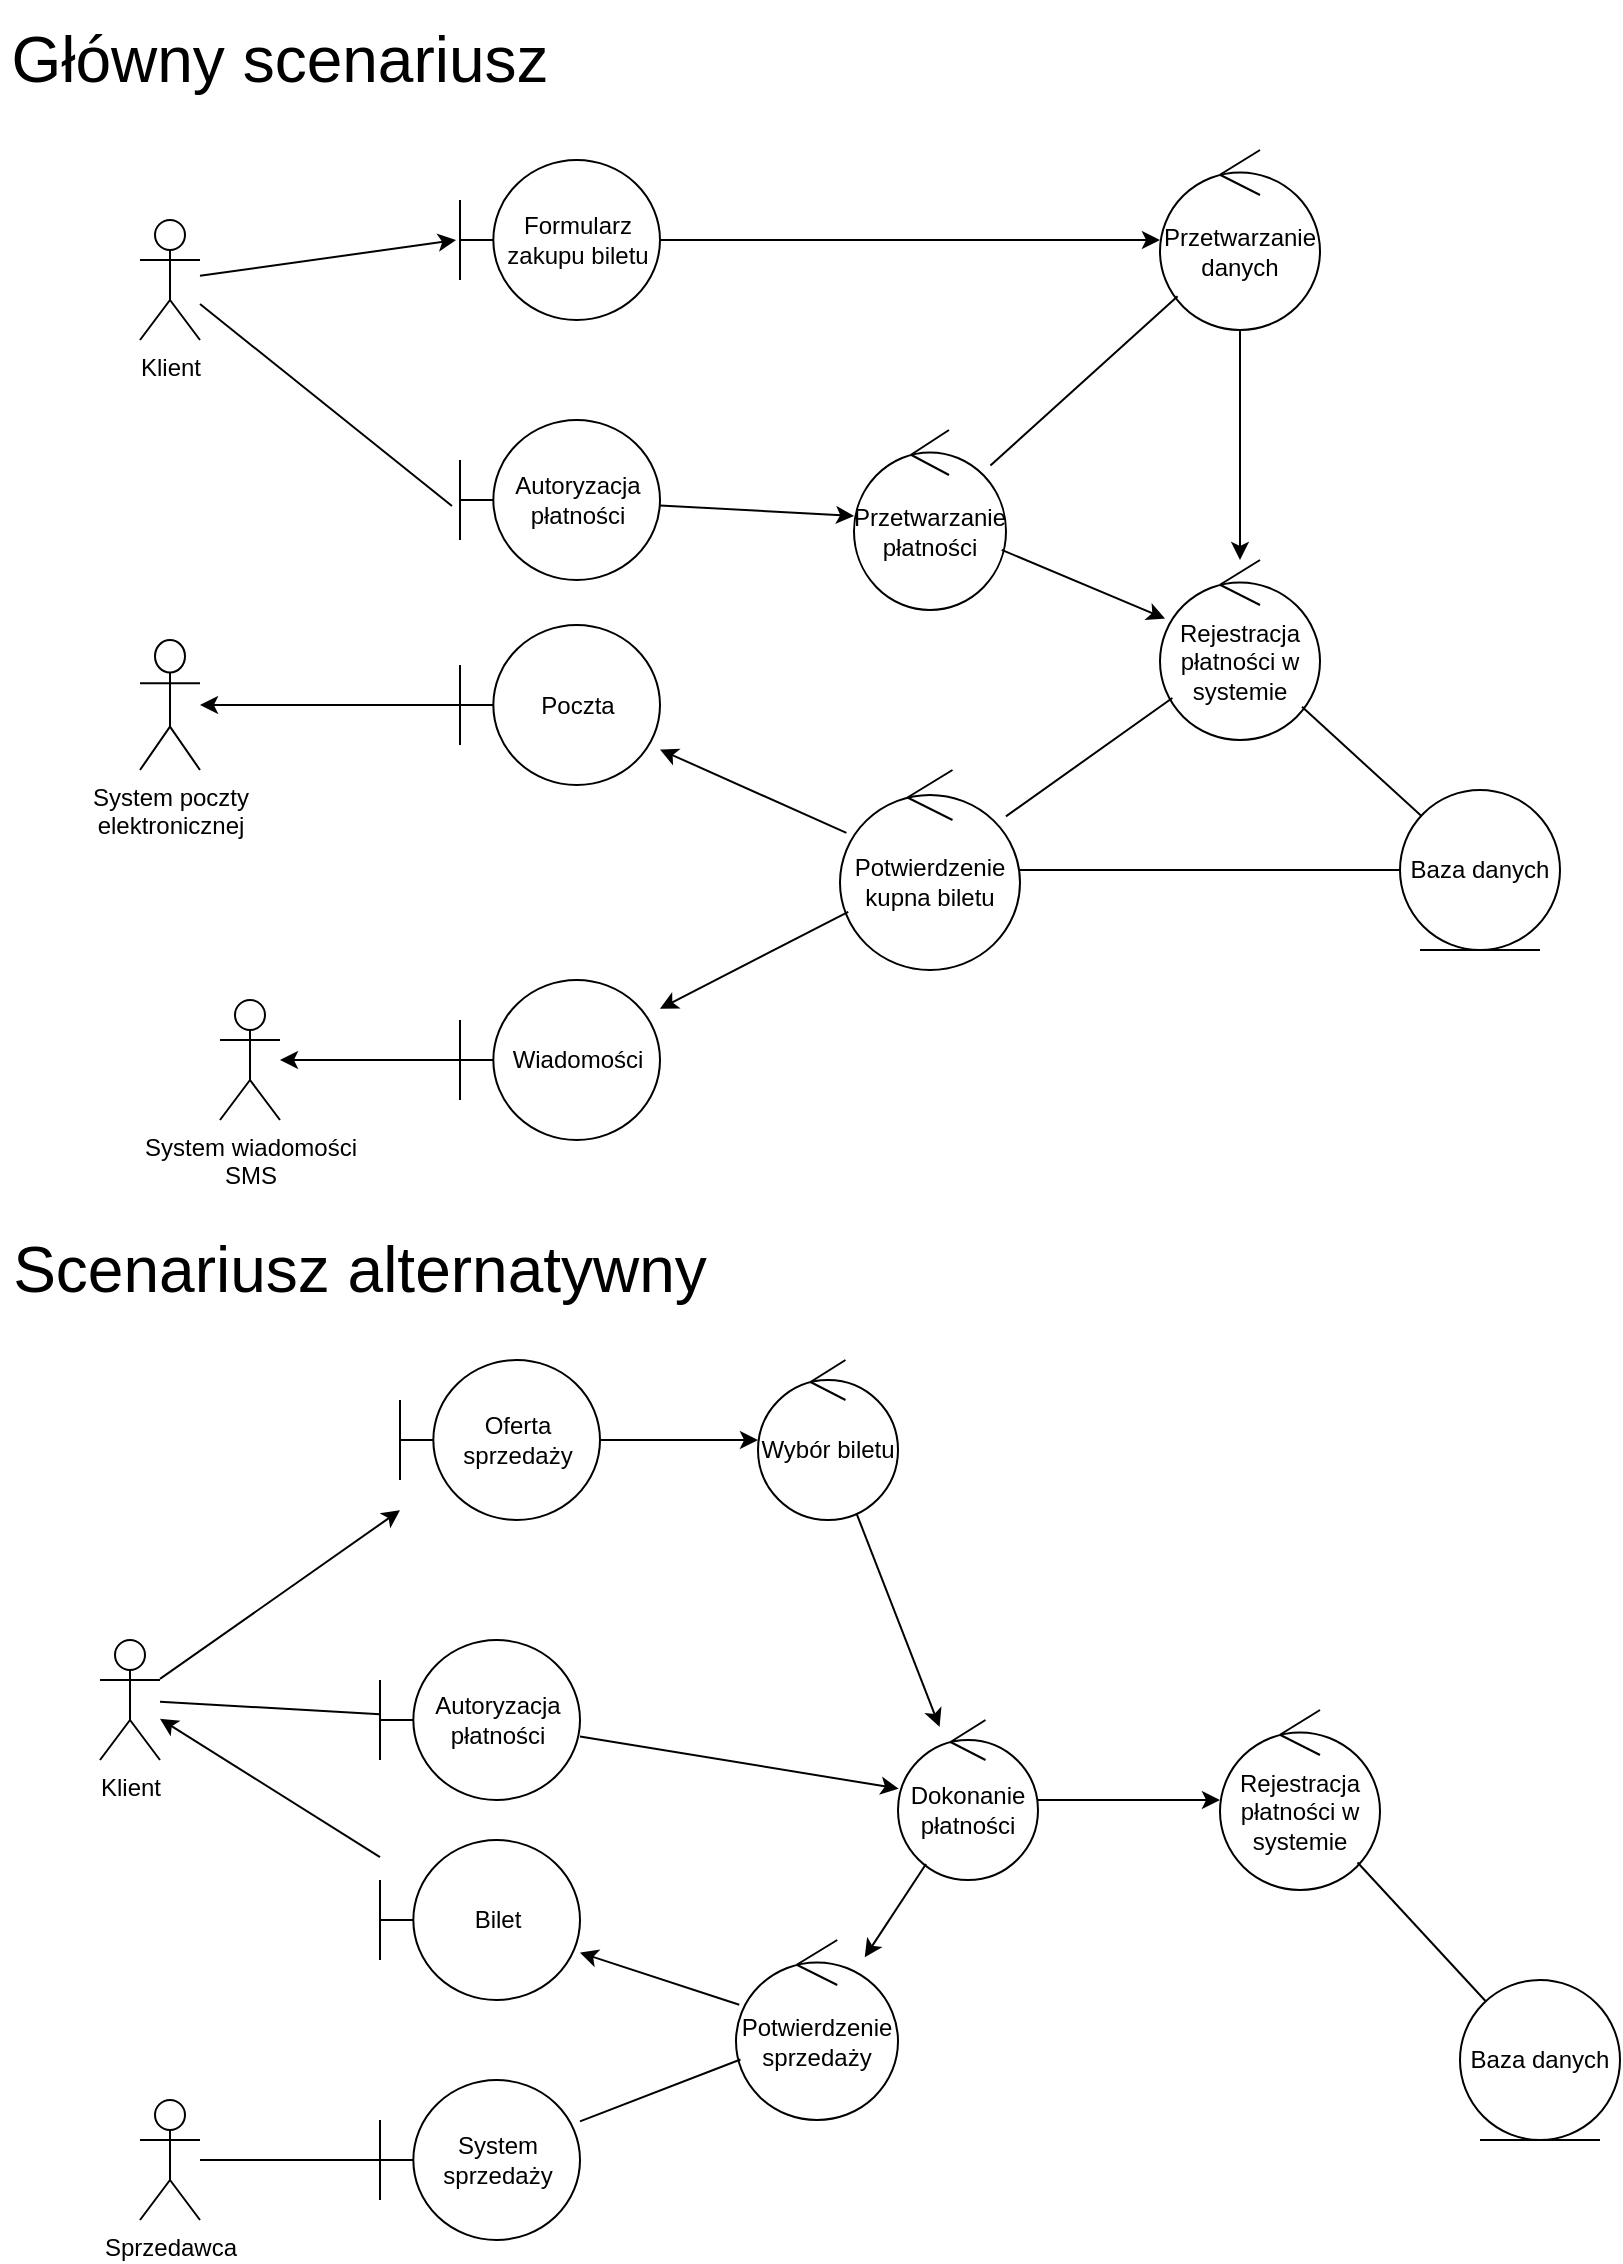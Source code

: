 <mxfile version="26.1.3">
  <diagram name="Strona-1" id="rb4fvR4Zoptl1zjFdbuk">
    <mxGraphModel dx="1687" dy="878" grid="1" gridSize="10" guides="1" tooltips="1" connect="1" arrows="1" fold="1" page="1" pageScale="1" pageWidth="827" pageHeight="1169" math="0" shadow="0">
      <root>
        <mxCell id="0" />
        <mxCell id="1" parent="0" />
        <mxCell id="RtdFdGeEv9-8zjRsHrd_-1" value="Klient" style="shape=umlActor;verticalLabelPosition=bottom;verticalAlign=top;html=1;outlineConnect=0;" vertex="1" parent="1">
          <mxGeometry x="70" y="110" width="30" height="60" as="geometry" />
        </mxCell>
        <mxCell id="RtdFdGeEv9-8zjRsHrd_-3" value="Formularz zakupu biletu" style="shape=umlBoundary;whiteSpace=wrap;html=1;" vertex="1" parent="1">
          <mxGeometry x="230" y="80" width="100" height="80" as="geometry" />
        </mxCell>
        <mxCell id="RtdFdGeEv9-8zjRsHrd_-4" value="Przetwarzanie danych" style="ellipse;shape=umlControl;whiteSpace=wrap;html=1;" vertex="1" parent="1">
          <mxGeometry x="580" y="75" width="80" height="90" as="geometry" />
        </mxCell>
        <mxCell id="RtdFdGeEv9-8zjRsHrd_-5" value="Przetwarzanie płatności" style="ellipse;shape=umlControl;whiteSpace=wrap;html=1;" vertex="1" parent="1">
          <mxGeometry x="427" y="215" width="76" height="90" as="geometry" />
        </mxCell>
        <mxCell id="RtdFdGeEv9-8zjRsHrd_-6" value="Autoryzacja płatności" style="shape=umlBoundary;whiteSpace=wrap;html=1;" vertex="1" parent="1">
          <mxGeometry x="230" y="210" width="100" height="80" as="geometry" />
        </mxCell>
        <mxCell id="RtdFdGeEv9-8zjRsHrd_-7" value="Rejestracja płatności w systemie" style="ellipse;shape=umlControl;whiteSpace=wrap;html=1;" vertex="1" parent="1">
          <mxGeometry x="580" y="280" width="80" height="90" as="geometry" />
        </mxCell>
        <mxCell id="RtdFdGeEv9-8zjRsHrd_-8" value="Baza danych" style="ellipse;shape=umlEntity;whiteSpace=wrap;html=1;" vertex="1" parent="1">
          <mxGeometry x="700" y="395" width="80" height="80" as="geometry" />
        </mxCell>
        <mxCell id="RtdFdGeEv9-8zjRsHrd_-9" value="System poczty&lt;div&gt;elektronicznej&lt;/div&gt;" style="shape=umlActor;verticalLabelPosition=bottom;verticalAlign=top;html=1;" vertex="1" parent="1">
          <mxGeometry x="70" y="320" width="30" height="65" as="geometry" />
        </mxCell>
        <mxCell id="RtdFdGeEv9-8zjRsHrd_-10" value="Poczta" style="shape=umlBoundary;whiteSpace=wrap;html=1;" vertex="1" parent="1">
          <mxGeometry x="230" y="312.5" width="100" height="80" as="geometry" />
        </mxCell>
        <mxCell id="RtdFdGeEv9-8zjRsHrd_-12" value="Potwierdzenie kupna biletu" style="ellipse;shape=umlControl;whiteSpace=wrap;html=1;" vertex="1" parent="1">
          <mxGeometry x="420" y="385" width="90" height="100" as="geometry" />
        </mxCell>
        <mxCell id="RtdFdGeEv9-8zjRsHrd_-20" value="" style="endArrow=none;html=1;rounded=0;exitX=-0.04;exitY=0.538;exitDx=0;exitDy=0;exitPerimeter=0;" edge="1" parent="1" source="RtdFdGeEv9-8zjRsHrd_-6" target="RtdFdGeEv9-8zjRsHrd_-1">
          <mxGeometry width="50" height="50" relative="1" as="geometry">
            <mxPoint x="390" y="400" as="sourcePoint" />
            <mxPoint x="440" y="350" as="targetPoint" />
          </mxGeometry>
        </mxCell>
        <mxCell id="RtdFdGeEv9-8zjRsHrd_-21" value="System wiadomości&lt;div&gt;SMS&lt;/div&gt;" style="shape=umlActor;verticalLabelPosition=bottom;verticalAlign=top;html=1;outlineConnect=0;" vertex="1" parent="1">
          <mxGeometry x="110" y="500" width="30" height="60" as="geometry" />
        </mxCell>
        <mxCell id="RtdFdGeEv9-8zjRsHrd_-22" value="Wiadomości" style="shape=umlBoundary;whiteSpace=wrap;html=1;" vertex="1" parent="1">
          <mxGeometry x="230" y="490" width="100" height="80" as="geometry" />
        </mxCell>
        <mxCell id="RtdFdGeEv9-8zjRsHrd_-25" value="" style="endArrow=classic;html=1;rounded=0;entryX=-0.02;entryY=0.5;entryDx=0;entryDy=0;entryPerimeter=0;" edge="1" parent="1" source="RtdFdGeEv9-8zjRsHrd_-1" target="RtdFdGeEv9-8zjRsHrd_-3">
          <mxGeometry width="50" height="50" relative="1" as="geometry">
            <mxPoint x="120" y="130" as="sourcePoint" />
            <mxPoint x="440" y="150" as="targetPoint" />
          </mxGeometry>
        </mxCell>
        <mxCell id="RtdFdGeEv9-8zjRsHrd_-26" value="" style="endArrow=classic;html=1;rounded=0;" edge="1" parent="1" source="RtdFdGeEv9-8zjRsHrd_-22" target="RtdFdGeEv9-8zjRsHrd_-21">
          <mxGeometry width="50" height="50" relative="1" as="geometry">
            <mxPoint x="390" y="370" as="sourcePoint" />
            <mxPoint x="440" y="320" as="targetPoint" />
          </mxGeometry>
        </mxCell>
        <mxCell id="RtdFdGeEv9-8zjRsHrd_-27" value="" style="endArrow=classic;html=1;rounded=0;" edge="1" parent="1" source="RtdFdGeEv9-8zjRsHrd_-10" target="RtdFdGeEv9-8zjRsHrd_-9">
          <mxGeometry width="50" height="50" relative="1" as="geometry">
            <mxPoint x="390" y="370" as="sourcePoint" />
            <mxPoint x="440" y="320" as="targetPoint" />
          </mxGeometry>
        </mxCell>
        <mxCell id="RtdFdGeEv9-8zjRsHrd_-28" value="" style="endArrow=none;html=1;rounded=0;" edge="1" parent="1" source="RtdFdGeEv9-8zjRsHrd_-8" target="RtdFdGeEv9-8zjRsHrd_-7">
          <mxGeometry width="50" height="50" relative="1" as="geometry">
            <mxPoint x="390" y="370" as="sourcePoint" />
            <mxPoint x="646.759" y="328.448" as="targetPoint" />
          </mxGeometry>
        </mxCell>
        <mxCell id="RtdFdGeEv9-8zjRsHrd_-29" value="" style="endArrow=none;html=1;rounded=0;" edge="1" parent="1" source="RtdFdGeEv9-8zjRsHrd_-5" target="RtdFdGeEv9-8zjRsHrd_-4">
          <mxGeometry width="50" height="50" relative="1" as="geometry">
            <mxPoint x="430" y="355" as="sourcePoint" />
            <mxPoint x="480" y="305" as="targetPoint" />
          </mxGeometry>
        </mxCell>
        <mxCell id="RtdFdGeEv9-8zjRsHrd_-30" value="" style="endArrow=classic;html=1;rounded=0;" edge="1" parent="1" source="RtdFdGeEv9-8zjRsHrd_-12" target="RtdFdGeEv9-8zjRsHrd_-10">
          <mxGeometry width="50" height="50" relative="1" as="geometry">
            <mxPoint x="390" y="370" as="sourcePoint" />
            <mxPoint x="440" y="320" as="targetPoint" />
          </mxGeometry>
        </mxCell>
        <mxCell id="RtdFdGeEv9-8zjRsHrd_-31" value="" style="endArrow=classic;html=1;rounded=0;" edge="1" parent="1" source="RtdFdGeEv9-8zjRsHrd_-12" target="RtdFdGeEv9-8zjRsHrd_-22">
          <mxGeometry width="50" height="50" relative="1" as="geometry">
            <mxPoint x="390" y="370" as="sourcePoint" />
            <mxPoint x="440" y="320" as="targetPoint" />
          </mxGeometry>
        </mxCell>
        <mxCell id="RtdFdGeEv9-8zjRsHrd_-32" value="" style="endArrow=none;html=1;rounded=0;" edge="1" parent="1" source="RtdFdGeEv9-8zjRsHrd_-12" target="RtdFdGeEv9-8zjRsHrd_-7">
          <mxGeometry width="50" height="50" relative="1" as="geometry">
            <mxPoint x="390" y="370" as="sourcePoint" />
            <mxPoint x="589.676" y="324.346" as="targetPoint" />
          </mxGeometry>
        </mxCell>
        <mxCell id="RtdFdGeEv9-8zjRsHrd_-33" value="" style="endArrow=none;html=1;rounded=0;" edge="1" parent="1" source="RtdFdGeEv9-8zjRsHrd_-12" target="RtdFdGeEv9-8zjRsHrd_-8">
          <mxGeometry width="50" height="50" relative="1" as="geometry">
            <mxPoint x="390" y="370" as="sourcePoint" />
            <mxPoint x="440" y="320" as="targetPoint" />
          </mxGeometry>
        </mxCell>
        <mxCell id="RtdFdGeEv9-8zjRsHrd_-34" value="" style="endArrow=classic;html=1;rounded=0;" edge="1" parent="1" source="RtdFdGeEv9-8zjRsHrd_-4" target="RtdFdGeEv9-8zjRsHrd_-7">
          <mxGeometry width="50" height="50" relative="1" as="geometry">
            <mxPoint x="430" y="355" as="sourcePoint" />
            <mxPoint x="647.76" y="237.159" as="targetPoint" />
          </mxGeometry>
        </mxCell>
        <mxCell id="RtdFdGeEv9-8zjRsHrd_-35" value="" style="endArrow=classic;html=1;rounded=0;" edge="1" parent="1" source="RtdFdGeEv9-8zjRsHrd_-5" target="RtdFdGeEv9-8zjRsHrd_-7">
          <mxGeometry width="50" height="50" relative="1" as="geometry">
            <mxPoint x="390" y="400" as="sourcePoint" />
            <mxPoint x="440" y="350" as="targetPoint" />
          </mxGeometry>
        </mxCell>
        <mxCell id="RtdFdGeEv9-8zjRsHrd_-36" value="" style="endArrow=classic;html=1;rounded=0;" edge="1" parent="1" source="RtdFdGeEv9-8zjRsHrd_-6" target="RtdFdGeEv9-8zjRsHrd_-5">
          <mxGeometry width="50" height="50" relative="1" as="geometry">
            <mxPoint x="390" y="400" as="sourcePoint" />
            <mxPoint x="440" y="350" as="targetPoint" />
          </mxGeometry>
        </mxCell>
        <mxCell id="RtdFdGeEv9-8zjRsHrd_-37" value="" style="endArrow=classic;html=1;rounded=0;" edge="1" parent="1" source="RtdFdGeEv9-8zjRsHrd_-3" target="RtdFdGeEv9-8zjRsHrd_-4">
          <mxGeometry width="50" height="50" relative="1" as="geometry">
            <mxPoint x="390" y="400" as="sourcePoint" />
            <mxPoint x="440" y="350" as="targetPoint" />
          </mxGeometry>
        </mxCell>
        <mxCell id="RtdFdGeEv9-8zjRsHrd_-38" value="&lt;font style=&quot;font-size: 32px;&quot;&gt;Główny scenariusz&lt;/font&gt;" style="text;html=1;align=center;verticalAlign=middle;whiteSpace=wrap;rounded=0;" vertex="1" parent="1">
          <mxGeometry width="280" height="60" as="geometry" />
        </mxCell>
        <mxCell id="RtdFdGeEv9-8zjRsHrd_-40" value="&lt;font style=&quot;font-size: 32px;&quot;&gt;Scenariusz alternatywny&lt;/font&gt;" style="text;html=1;align=center;verticalAlign=middle;whiteSpace=wrap;rounded=0;" vertex="1" parent="1">
          <mxGeometry y="610" width="360" height="50" as="geometry" />
        </mxCell>
        <mxCell id="RtdFdGeEv9-8zjRsHrd_-41" value="Klient" style="shape=umlActor;verticalLabelPosition=bottom;verticalAlign=top;html=1;" vertex="1" parent="1">
          <mxGeometry x="50" y="820" width="30" height="60" as="geometry" />
        </mxCell>
        <mxCell id="RtdFdGeEv9-8zjRsHrd_-42" value="Sprzedawca" style="shape=umlActor;verticalLabelPosition=bottom;verticalAlign=top;html=1;" vertex="1" parent="1">
          <mxGeometry x="70" y="1050" width="30" height="60" as="geometry" />
        </mxCell>
        <mxCell id="RtdFdGeEv9-8zjRsHrd_-43" value="Oferta sprzedaży" style="shape=umlBoundary;whiteSpace=wrap;html=1;" vertex="1" parent="1">
          <mxGeometry x="200" y="680" width="100" height="80" as="geometry" />
        </mxCell>
        <mxCell id="RtdFdGeEv9-8zjRsHrd_-44" value="System sprzedaży" style="shape=umlBoundary;whiteSpace=wrap;html=1;" vertex="1" parent="1">
          <mxGeometry x="190" y="1040" width="100" height="80" as="geometry" />
        </mxCell>
        <mxCell id="RtdFdGeEv9-8zjRsHrd_-45" value="Wybór biletu" style="ellipse;shape=umlControl;whiteSpace=wrap;html=1;" vertex="1" parent="1">
          <mxGeometry x="379" y="680" width="70" height="80" as="geometry" />
        </mxCell>
        <mxCell id="RtdFdGeEv9-8zjRsHrd_-46" value="Baza danych" style="ellipse;shape=umlEntity;whiteSpace=wrap;html=1;" vertex="1" parent="1">
          <mxGeometry x="730" y="990" width="80" height="80" as="geometry" />
        </mxCell>
        <mxCell id="RtdFdGeEv9-8zjRsHrd_-47" value="Autoryzacja płatności" style="shape=umlBoundary;whiteSpace=wrap;html=1;" vertex="1" parent="1">
          <mxGeometry x="190" y="820" width="100" height="80" as="geometry" />
        </mxCell>
        <mxCell id="RtdFdGeEv9-8zjRsHrd_-48" value="Dokonanie płatności" style="ellipse;shape=umlControl;whiteSpace=wrap;html=1;" vertex="1" parent="1">
          <mxGeometry x="449" y="860" width="70" height="80" as="geometry" />
        </mxCell>
        <mxCell id="RtdFdGeEv9-8zjRsHrd_-50" value="" style="endArrow=none;html=1;rounded=0;" edge="1" parent="1" source="RtdFdGeEv9-8zjRsHrd_-41" target="RtdFdGeEv9-8zjRsHrd_-47">
          <mxGeometry width="50" height="50" relative="1" as="geometry">
            <mxPoint x="390" y="720" as="sourcePoint" />
            <mxPoint x="440" y="670" as="targetPoint" />
          </mxGeometry>
        </mxCell>
        <mxCell id="RtdFdGeEv9-8zjRsHrd_-51" value="" style="endArrow=classic;html=1;rounded=0;" edge="1" parent="1" source="RtdFdGeEv9-8zjRsHrd_-41" target="RtdFdGeEv9-8zjRsHrd_-43">
          <mxGeometry width="50" height="50" relative="1" as="geometry">
            <mxPoint x="390" y="720" as="sourcePoint" />
            <mxPoint x="440" y="670" as="targetPoint" />
          </mxGeometry>
        </mxCell>
        <mxCell id="RtdFdGeEv9-8zjRsHrd_-52" value="" style="endArrow=classic;html=1;rounded=0;" edge="1" parent="1" source="RtdFdGeEv9-8zjRsHrd_-47" target="RtdFdGeEv9-8zjRsHrd_-48">
          <mxGeometry width="50" height="50" relative="1" as="geometry">
            <mxPoint x="390" y="720" as="sourcePoint" />
            <mxPoint x="440" y="670" as="targetPoint" />
          </mxGeometry>
        </mxCell>
        <mxCell id="RtdFdGeEv9-8zjRsHrd_-53" value="" style="endArrow=classic;html=1;rounded=0;" edge="1" parent="1" source="RtdFdGeEv9-8zjRsHrd_-45" target="RtdFdGeEv9-8zjRsHrd_-48">
          <mxGeometry width="50" height="50" relative="1" as="geometry">
            <mxPoint x="390" y="720" as="sourcePoint" />
            <mxPoint x="440" y="670" as="targetPoint" />
          </mxGeometry>
        </mxCell>
        <mxCell id="RtdFdGeEv9-8zjRsHrd_-54" value="" style="endArrow=classic;html=1;rounded=0;" edge="1" parent="1" source="RtdFdGeEv9-8zjRsHrd_-43" target="RtdFdGeEv9-8zjRsHrd_-45">
          <mxGeometry width="50" height="50" relative="1" as="geometry">
            <mxPoint x="390" y="720" as="sourcePoint" />
            <mxPoint x="440" y="670" as="targetPoint" />
          </mxGeometry>
        </mxCell>
        <mxCell id="RtdFdGeEv9-8zjRsHrd_-55" value="Rejestracja płatności w systemie" style="ellipse;shape=umlControl;whiteSpace=wrap;html=1;" vertex="1" parent="1">
          <mxGeometry x="610" y="855" width="80" height="90" as="geometry" />
        </mxCell>
        <mxCell id="RtdFdGeEv9-8zjRsHrd_-56" value="" style="endArrow=classic;html=1;rounded=0;" edge="1" parent="1" source="RtdFdGeEv9-8zjRsHrd_-48" target="RtdFdGeEv9-8zjRsHrd_-55">
          <mxGeometry width="50" height="50" relative="1" as="geometry">
            <mxPoint x="390" y="820" as="sourcePoint" />
            <mxPoint x="440" y="770" as="targetPoint" />
          </mxGeometry>
        </mxCell>
        <mxCell id="RtdFdGeEv9-8zjRsHrd_-57" value="" style="endArrow=none;html=1;rounded=0;" edge="1" parent="1" source="RtdFdGeEv9-8zjRsHrd_-55" target="RtdFdGeEv9-8zjRsHrd_-46">
          <mxGeometry width="50" height="50" relative="1" as="geometry">
            <mxPoint x="390" y="820" as="sourcePoint" />
            <mxPoint x="440" y="770" as="targetPoint" />
          </mxGeometry>
        </mxCell>
        <mxCell id="RtdFdGeEv9-8zjRsHrd_-59" value="Bilet" style="shape=umlBoundary;whiteSpace=wrap;html=1;" vertex="1" parent="1">
          <mxGeometry x="190" y="920" width="100" height="80" as="geometry" />
        </mxCell>
        <mxCell id="RtdFdGeEv9-8zjRsHrd_-60" value="" style="endArrow=classic;html=1;rounded=0;" edge="1" parent="1" source="RtdFdGeEv9-8zjRsHrd_-59" target="RtdFdGeEv9-8zjRsHrd_-41">
          <mxGeometry width="50" height="50" relative="1" as="geometry">
            <mxPoint x="390" y="1020" as="sourcePoint" />
            <mxPoint x="440" y="970" as="targetPoint" />
          </mxGeometry>
        </mxCell>
        <mxCell id="RtdFdGeEv9-8zjRsHrd_-65" value="" style="endArrow=none;html=1;rounded=0;" edge="1" parent="1" source="RtdFdGeEv9-8zjRsHrd_-44" target="RtdFdGeEv9-8zjRsHrd_-42">
          <mxGeometry width="50" height="50" relative="1" as="geometry">
            <mxPoint x="560" y="930" as="sourcePoint" />
            <mxPoint x="610" y="880" as="targetPoint" />
          </mxGeometry>
        </mxCell>
        <mxCell id="RtdFdGeEv9-8zjRsHrd_-66" value="Potwierdzenie sprzedaży" style="ellipse;shape=umlControl;whiteSpace=wrap;html=1;" vertex="1" parent="1">
          <mxGeometry x="368" y="970" width="81" height="90" as="geometry" />
        </mxCell>
        <mxCell id="RtdFdGeEv9-8zjRsHrd_-67" value="" style="endArrow=none;html=1;rounded=0;" edge="1" parent="1" source="RtdFdGeEv9-8zjRsHrd_-44" target="RtdFdGeEv9-8zjRsHrd_-66">
          <mxGeometry width="50" height="50" relative="1" as="geometry">
            <mxPoint x="560" y="930" as="sourcePoint" />
            <mxPoint x="610" y="880" as="targetPoint" />
          </mxGeometry>
        </mxCell>
        <mxCell id="RtdFdGeEv9-8zjRsHrd_-68" value="" style="endArrow=classic;html=1;rounded=0;" edge="1" parent="1" source="RtdFdGeEv9-8zjRsHrd_-48" target="RtdFdGeEv9-8zjRsHrd_-66">
          <mxGeometry width="50" height="50" relative="1" as="geometry">
            <mxPoint x="560" y="930" as="sourcePoint" />
            <mxPoint x="610" y="880" as="targetPoint" />
          </mxGeometry>
        </mxCell>
        <mxCell id="RtdFdGeEv9-8zjRsHrd_-69" value="" style="endArrow=classic;html=1;rounded=0;" edge="1" parent="1" source="RtdFdGeEv9-8zjRsHrd_-66" target="RtdFdGeEv9-8zjRsHrd_-59">
          <mxGeometry width="50" height="50" relative="1" as="geometry">
            <mxPoint x="560" y="930" as="sourcePoint" />
            <mxPoint x="610" y="880" as="targetPoint" />
          </mxGeometry>
        </mxCell>
      </root>
    </mxGraphModel>
  </diagram>
</mxfile>
